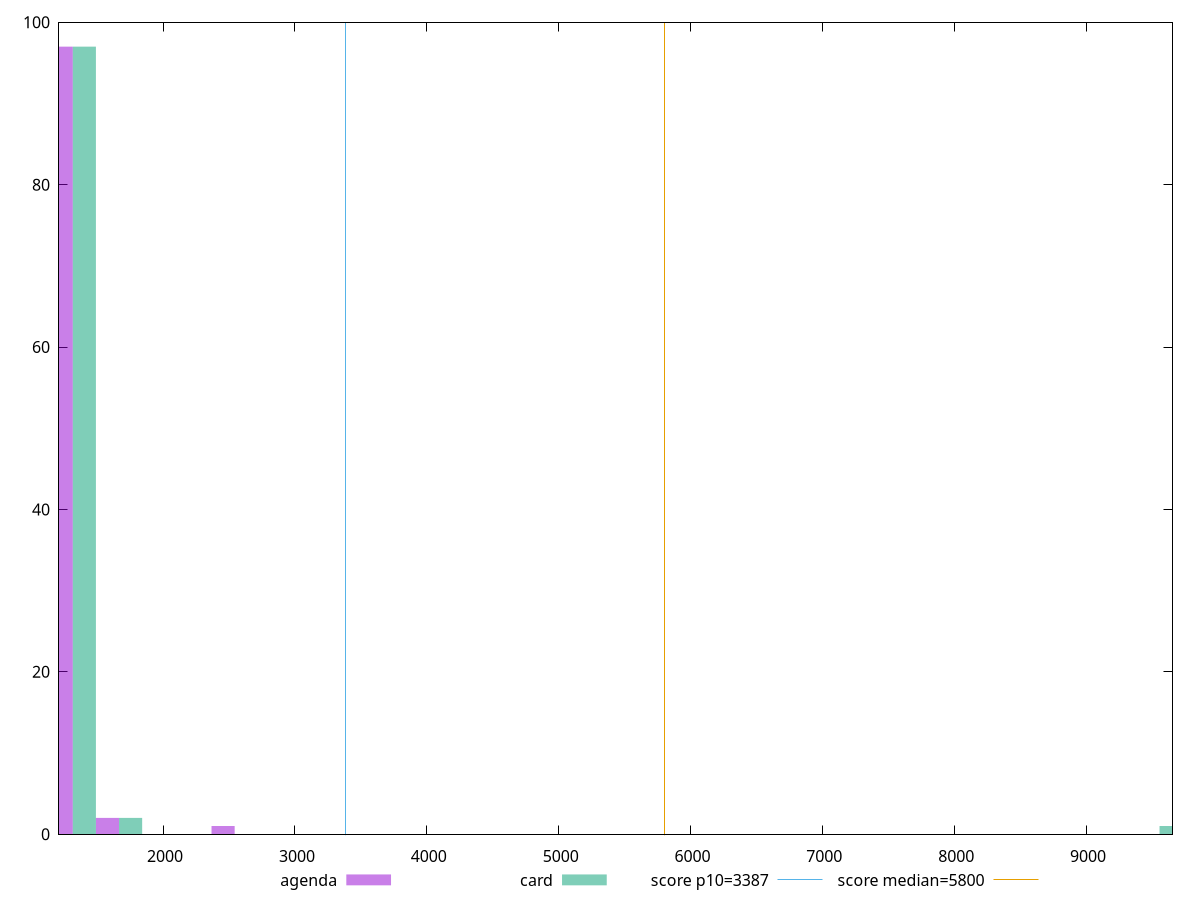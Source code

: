 reset

$agenda <<EOF
2455.13266950004 1
1227.56633475002 97
1578.2995732500253 2
EOF

$card <<EOF
9645.164058750155 1
1402.9329540000226 97
1753.6661925000283 2
EOF

set key outside below
set boxwidth 175.36661925000283
set xrange [1210.6347:9655.78523791733]
set yrange [0:100]
set trange [0:100]
set style fill transparent solid 0.5 noborder

set parametric
set terminal svg size 640, 500 enhanced background rgb 'white'
set output "reports/report_00032_2021-02-25T10-28-15.087Z/speed-index/comparison/histogram/1_vs_2.svg"

plot $agenda title "agenda" with boxes, \
     $card title "card" with boxes, \
     3387,t title "score p10=3387", \
     5800,t title "score median=5800"

reset
